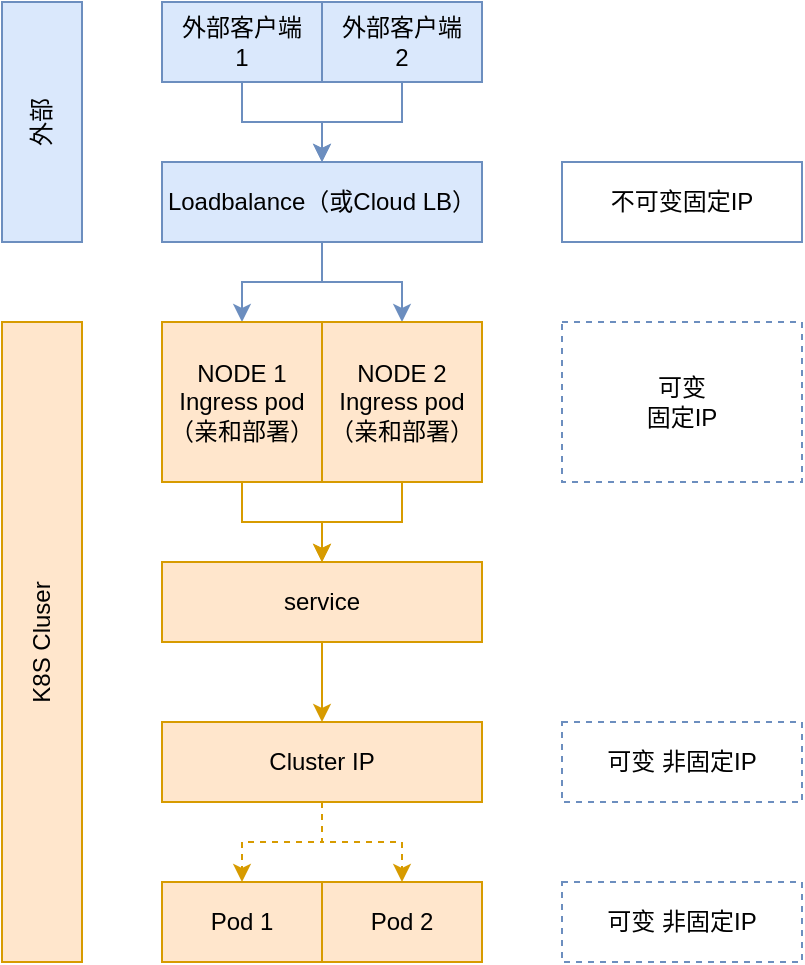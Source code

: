 <mxfile version="10.8.0" type="github"><diagram id="Va_xeQn8wOFdQ3h5kVi9" name="Page-1"><mxGraphModel dx="784" dy="720" grid="1" gridSize="10" guides="1" tooltips="1" connect="1" arrows="1" fold="1" page="1" pageScale="1" pageWidth="827" pageHeight="1169" math="0" shadow="0"><root><mxCell id="0"/><mxCell id="1" parent="0"/><mxCell id="nuSvNifxRLbhJ8Tfqj5Y-3" style="edgeStyle=orthogonalEdgeStyle;rounded=0;orthogonalLoop=1;jettySize=auto;html=1;fillColor=#dae8fc;strokeColor=#6c8ebf;" edge="1" parent="1" source="nuSvNifxRLbhJ8Tfqj5Y-14" target="nuSvNifxRLbhJ8Tfqj5Y-2"><mxGeometry relative="1" as="geometry"/></mxCell><mxCell id="nuSvNifxRLbhJ8Tfqj5Y-17" style="edgeStyle=orthogonalEdgeStyle;rounded=0;orthogonalLoop=1;jettySize=auto;html=1;entryX=0.5;entryY=0;entryDx=0;entryDy=0;fillColor=#dae8fc;strokeColor=#6c8ebf;" edge="1" parent="1" source="nuSvNifxRLbhJ8Tfqj5Y-1" target="nuSvNifxRLbhJ8Tfqj5Y-2"><mxGeometry relative="1" as="geometry"/></mxCell><mxCell id="nuSvNifxRLbhJ8Tfqj5Y-1" value="外部客户端&lt;br&gt;1&lt;br&gt;" style="rounded=0;whiteSpace=wrap;html=1;fillColor=#dae8fc;strokeColor=#6c8ebf;" vertex="1" parent="1"><mxGeometry x="320" y="80" width="80" height="40" as="geometry"/></mxCell><mxCell id="nuSvNifxRLbhJ8Tfqj5Y-5" style="edgeStyle=orthogonalEdgeStyle;rounded=0;orthogonalLoop=1;jettySize=auto;html=1;entryX=0.5;entryY=0;entryDx=0;entryDy=0;fillColor=#dae8fc;strokeColor=#6c8ebf;" edge="1" parent="1" source="nuSvNifxRLbhJ8Tfqj5Y-2" target="nuSvNifxRLbhJ8Tfqj5Y-4"><mxGeometry relative="1" as="geometry"/></mxCell><mxCell id="nuSvNifxRLbhJ8Tfqj5Y-20" style="edgeStyle=orthogonalEdgeStyle;rounded=0;orthogonalLoop=1;jettySize=auto;html=1;entryX=0.5;entryY=0;entryDx=0;entryDy=0;fillColor=#dae8fc;strokeColor=#6c8ebf;" edge="1" parent="1" source="nuSvNifxRLbhJ8Tfqj5Y-2" target="nuSvNifxRLbhJ8Tfqj5Y-19"><mxGeometry relative="1" as="geometry"/></mxCell><mxCell id="nuSvNifxRLbhJ8Tfqj5Y-2" value="Loadbalance（或Cloud LB）" style="rounded=0;whiteSpace=wrap;html=1;fillColor=#dae8fc;strokeColor=#6c8ebf;" vertex="1" parent="1"><mxGeometry x="320" y="160" width="160" height="40" as="geometry"/></mxCell><mxCell id="nuSvNifxRLbhJ8Tfqj5Y-21" style="edgeStyle=orthogonalEdgeStyle;rounded=0;orthogonalLoop=1;jettySize=auto;html=1;entryX=0.5;entryY=0;entryDx=0;entryDy=0;fillColor=#ffe6cc;strokeColor=#d79b00;" edge="1" parent="1" source="nuSvNifxRLbhJ8Tfqj5Y-4" target="nuSvNifxRLbhJ8Tfqj5Y-6"><mxGeometry relative="1" as="geometry"/></mxCell><mxCell id="nuSvNifxRLbhJ8Tfqj5Y-4" value="NODE 1&lt;br&gt;Ingress pod&lt;br&gt;（亲和部署）" style="rounded=0;whiteSpace=wrap;html=1;fillColor=#ffe6cc;strokeColor=#d79b00;" vertex="1" parent="1"><mxGeometry x="320" y="240" width="80" height="80" as="geometry"/></mxCell><mxCell id="nuSvNifxRLbhJ8Tfqj5Y-9" style="edgeStyle=orthogonalEdgeStyle;rounded=0;orthogonalLoop=1;jettySize=auto;html=1;entryX=0.5;entryY=0;entryDx=0;entryDy=0;fillColor=#ffe6cc;strokeColor=#d79b00;" edge="1" parent="1" source="nuSvNifxRLbhJ8Tfqj5Y-6" target="nuSvNifxRLbhJ8Tfqj5Y-8"><mxGeometry relative="1" as="geometry"/></mxCell><mxCell id="nuSvNifxRLbhJ8Tfqj5Y-6" value="service" style="rounded=0;whiteSpace=wrap;html=1;fillColor=#ffe6cc;strokeColor=#d79b00;" vertex="1" parent="1"><mxGeometry x="320" y="360" width="160" height="40" as="geometry"/></mxCell><mxCell id="nuSvNifxRLbhJ8Tfqj5Y-11" style="edgeStyle=orthogonalEdgeStyle;rounded=0;orthogonalLoop=1;jettySize=auto;html=1;entryX=0.5;entryY=0;entryDx=0;entryDy=0;fillColor=#ffe6cc;strokeColor=#d79b00;dashed=1;" edge="1" parent="1" source="nuSvNifxRLbhJ8Tfqj5Y-8" target="nuSvNifxRLbhJ8Tfqj5Y-10"><mxGeometry relative="1" as="geometry"/></mxCell><mxCell id="nuSvNifxRLbhJ8Tfqj5Y-25" style="edgeStyle=orthogonalEdgeStyle;rounded=0;orthogonalLoop=1;jettySize=auto;html=1;fillColor=#ffe6cc;strokeColor=#d79b00;dashed=1;" edge="1" parent="1" source="nuSvNifxRLbhJ8Tfqj5Y-8" target="nuSvNifxRLbhJ8Tfqj5Y-24"><mxGeometry relative="1" as="geometry"/></mxCell><mxCell id="nuSvNifxRLbhJ8Tfqj5Y-8" value="Cluster IP" style="rounded=0;whiteSpace=wrap;html=1;fillColor=#ffe6cc;strokeColor=#d79b00;" vertex="1" parent="1"><mxGeometry x="320" y="440" width="160" height="40" as="geometry"/></mxCell><mxCell id="nuSvNifxRLbhJ8Tfqj5Y-10" value="Pod 1" style="rounded=0;whiteSpace=wrap;html=1;fillColor=#ffe6cc;strokeColor=#d79b00;" vertex="1" parent="1"><mxGeometry x="320" y="520" width="80" height="40" as="geometry"/></mxCell><mxCell id="nuSvNifxRLbhJ8Tfqj5Y-14" value="外部客户端&lt;br&gt;2&lt;br&gt;" style="rounded=0;whiteSpace=wrap;html=1;fillColor=#dae8fc;strokeColor=#6c8ebf;" vertex="1" parent="1"><mxGeometry x="400" y="80" width="80" height="40" as="geometry"/></mxCell><mxCell id="nuSvNifxRLbhJ8Tfqj5Y-23" style="edgeStyle=orthogonalEdgeStyle;rounded=0;orthogonalLoop=1;jettySize=auto;html=1;entryX=0.5;entryY=0;entryDx=0;entryDy=0;fillColor=#ffe6cc;strokeColor=#d79b00;" edge="1" parent="1" source="nuSvNifxRLbhJ8Tfqj5Y-19" target="nuSvNifxRLbhJ8Tfqj5Y-6"><mxGeometry relative="1" as="geometry"/></mxCell><mxCell id="nuSvNifxRLbhJ8Tfqj5Y-19" value="NODE 2&lt;br&gt;Ingress pod&lt;br&gt;（亲和部署）" style="rounded=0;whiteSpace=wrap;html=1;fillColor=#ffe6cc;strokeColor=#d79b00;" vertex="1" parent="1"><mxGeometry x="400" y="240" width="80" height="80" as="geometry"/></mxCell><mxCell id="nuSvNifxRLbhJ8Tfqj5Y-24" value="Pod 2" style="rounded=0;whiteSpace=wrap;html=1;fillColor=#ffe6cc;strokeColor=#d79b00;" vertex="1" parent="1"><mxGeometry x="400" y="520" width="80" height="40" as="geometry"/></mxCell><mxCell id="nuSvNifxRLbhJ8Tfqj5Y-27" value="外部" style="rounded=0;whiteSpace=wrap;html=1;horizontal=0;fillColor=#dae8fc;strokeColor=#6c8ebf;" vertex="1" parent="1"><mxGeometry x="240" y="80" width="40" height="120" as="geometry"/></mxCell><mxCell id="nuSvNifxRLbhJ8Tfqj5Y-28" value="K8S Cluser" style="rounded=0;whiteSpace=wrap;html=1;rotation=0;horizontal=0;fillColor=#ffe6cc;strokeColor=#d79b00;" vertex="1" parent="1"><mxGeometry x="240" y="240" width="40" height="320" as="geometry"/></mxCell><mxCell id="nuSvNifxRLbhJ8Tfqj5Y-31" value="不可变固定IP" style="rounded=0;whiteSpace=wrap;html=1;fillColor=none;strokeColor=#6c8ebf;" vertex="1" parent="1"><mxGeometry x="520" y="160" width="120" height="40" as="geometry"/></mxCell><mxCell id="nuSvNifxRLbhJ8Tfqj5Y-32" value="可变&lt;br&gt;固定IP" style="rounded=0;whiteSpace=wrap;html=1;fillColor=none;strokeColor=#6c8ebf;dashed=1;" vertex="1" parent="1"><mxGeometry x="520" y="240" width="120" height="80" as="geometry"/></mxCell><mxCell id="nuSvNifxRLbhJ8Tfqj5Y-33" value="可变 非固定IP" style="rounded=0;whiteSpace=wrap;html=1;fillColor=none;strokeColor=#6c8ebf;dashed=1;" vertex="1" parent="1"><mxGeometry x="520" y="440" width="120" height="40" as="geometry"/></mxCell><mxCell id="nuSvNifxRLbhJ8Tfqj5Y-34" value="可变 非固定IP" style="rounded=0;whiteSpace=wrap;html=1;fillColor=none;strokeColor=#6c8ebf;dashed=1;" vertex="1" parent="1"><mxGeometry x="520" y="520" width="120" height="40" as="geometry"/></mxCell></root></mxGraphModel></diagram></mxfile>